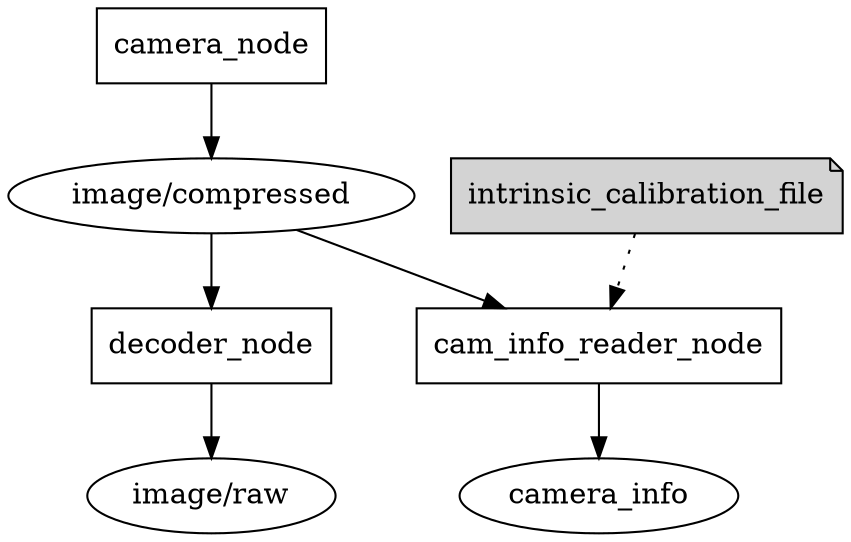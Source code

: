 digraph D {	
	node [shape=box,style=filled];
	subgraph nodes{
		node [fillcolor=white];
		camera_node;
		decoder_node;
		cam_info_reader_node;
	}
	
	node [shape=note,sytle=filled];
	subgraph files{
		intrinsic_calibration_file;
	}
	
	node [shape=ellipse,style=""];
	subgraph topic{
		node [fillcolor=white];
		image_compressed[label="image/compressed"];
		image_raw[label="image/raw"];
		camera_info;
	}
	camera_node->image_compressed;
	image_compressed->decoder_node;
	image_compressed->cam_info_reader_node;
	decoder_node->image_raw;
	cam_info_reader_node->camera_info;
	intrinsic_calibration_file->cam_info_reader_node[style="dotted"];
	//{rank=same; camera_node;decoder_node;cam_info_reader_node};
}